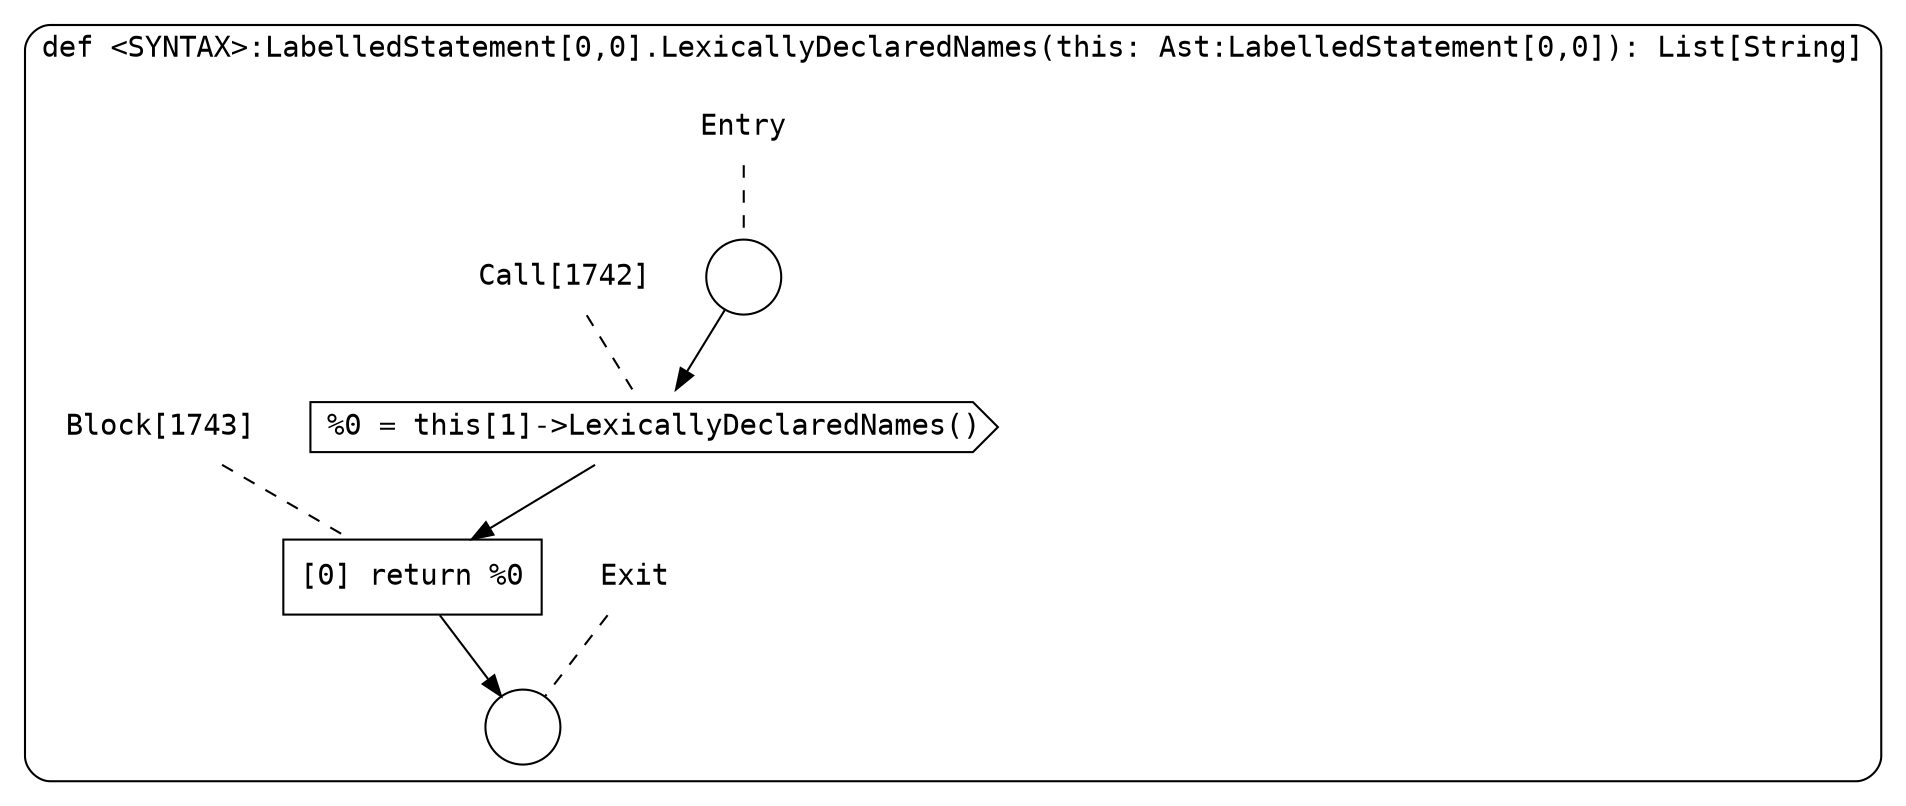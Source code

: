 digraph {
  graph [fontname = "Consolas"]
  node [fontname = "Consolas"]
  edge [fontname = "Consolas"]
  subgraph cluster270 {
    label = "def <SYNTAX>:LabelledStatement[0,0].LexicallyDeclaredNames(this: Ast:LabelledStatement[0,0]): List[String]"
    style = rounded
    cluster270_entry_name [shape=none, label=<<font color="black">Entry</font>>]
    cluster270_entry_name -> cluster270_entry [arrowhead=none, color="black", style=dashed]
    cluster270_entry [shape=circle label=" " color="black" fillcolor="white" style=filled]
    cluster270_entry -> node1742 [color="black"]
    cluster270_exit_name [shape=none, label=<<font color="black">Exit</font>>]
    cluster270_exit_name -> cluster270_exit [arrowhead=none, color="black", style=dashed]
    cluster270_exit [shape=circle label=" " color="black" fillcolor="white" style=filled]
    node1742_name [shape=none, label=<<font color="black">Call[1742]</font>>]
    node1742_name -> node1742 [arrowhead=none, color="black", style=dashed]
    node1742 [shape=cds, label=<<font color="black">%0 = this[1]-&gt;LexicallyDeclaredNames()</font>> color="black" fillcolor="white", style=filled]
    node1742 -> node1743 [color="black"]
    node1743_name [shape=none, label=<<font color="black">Block[1743]</font>>]
    node1743_name -> node1743 [arrowhead=none, color="black", style=dashed]
    node1743 [shape=box, label=<<font color="black">[0] return %0<BR ALIGN="LEFT"/></font>> color="black" fillcolor="white", style=filled]
    node1743 -> cluster270_exit [color="black"]
  }
}